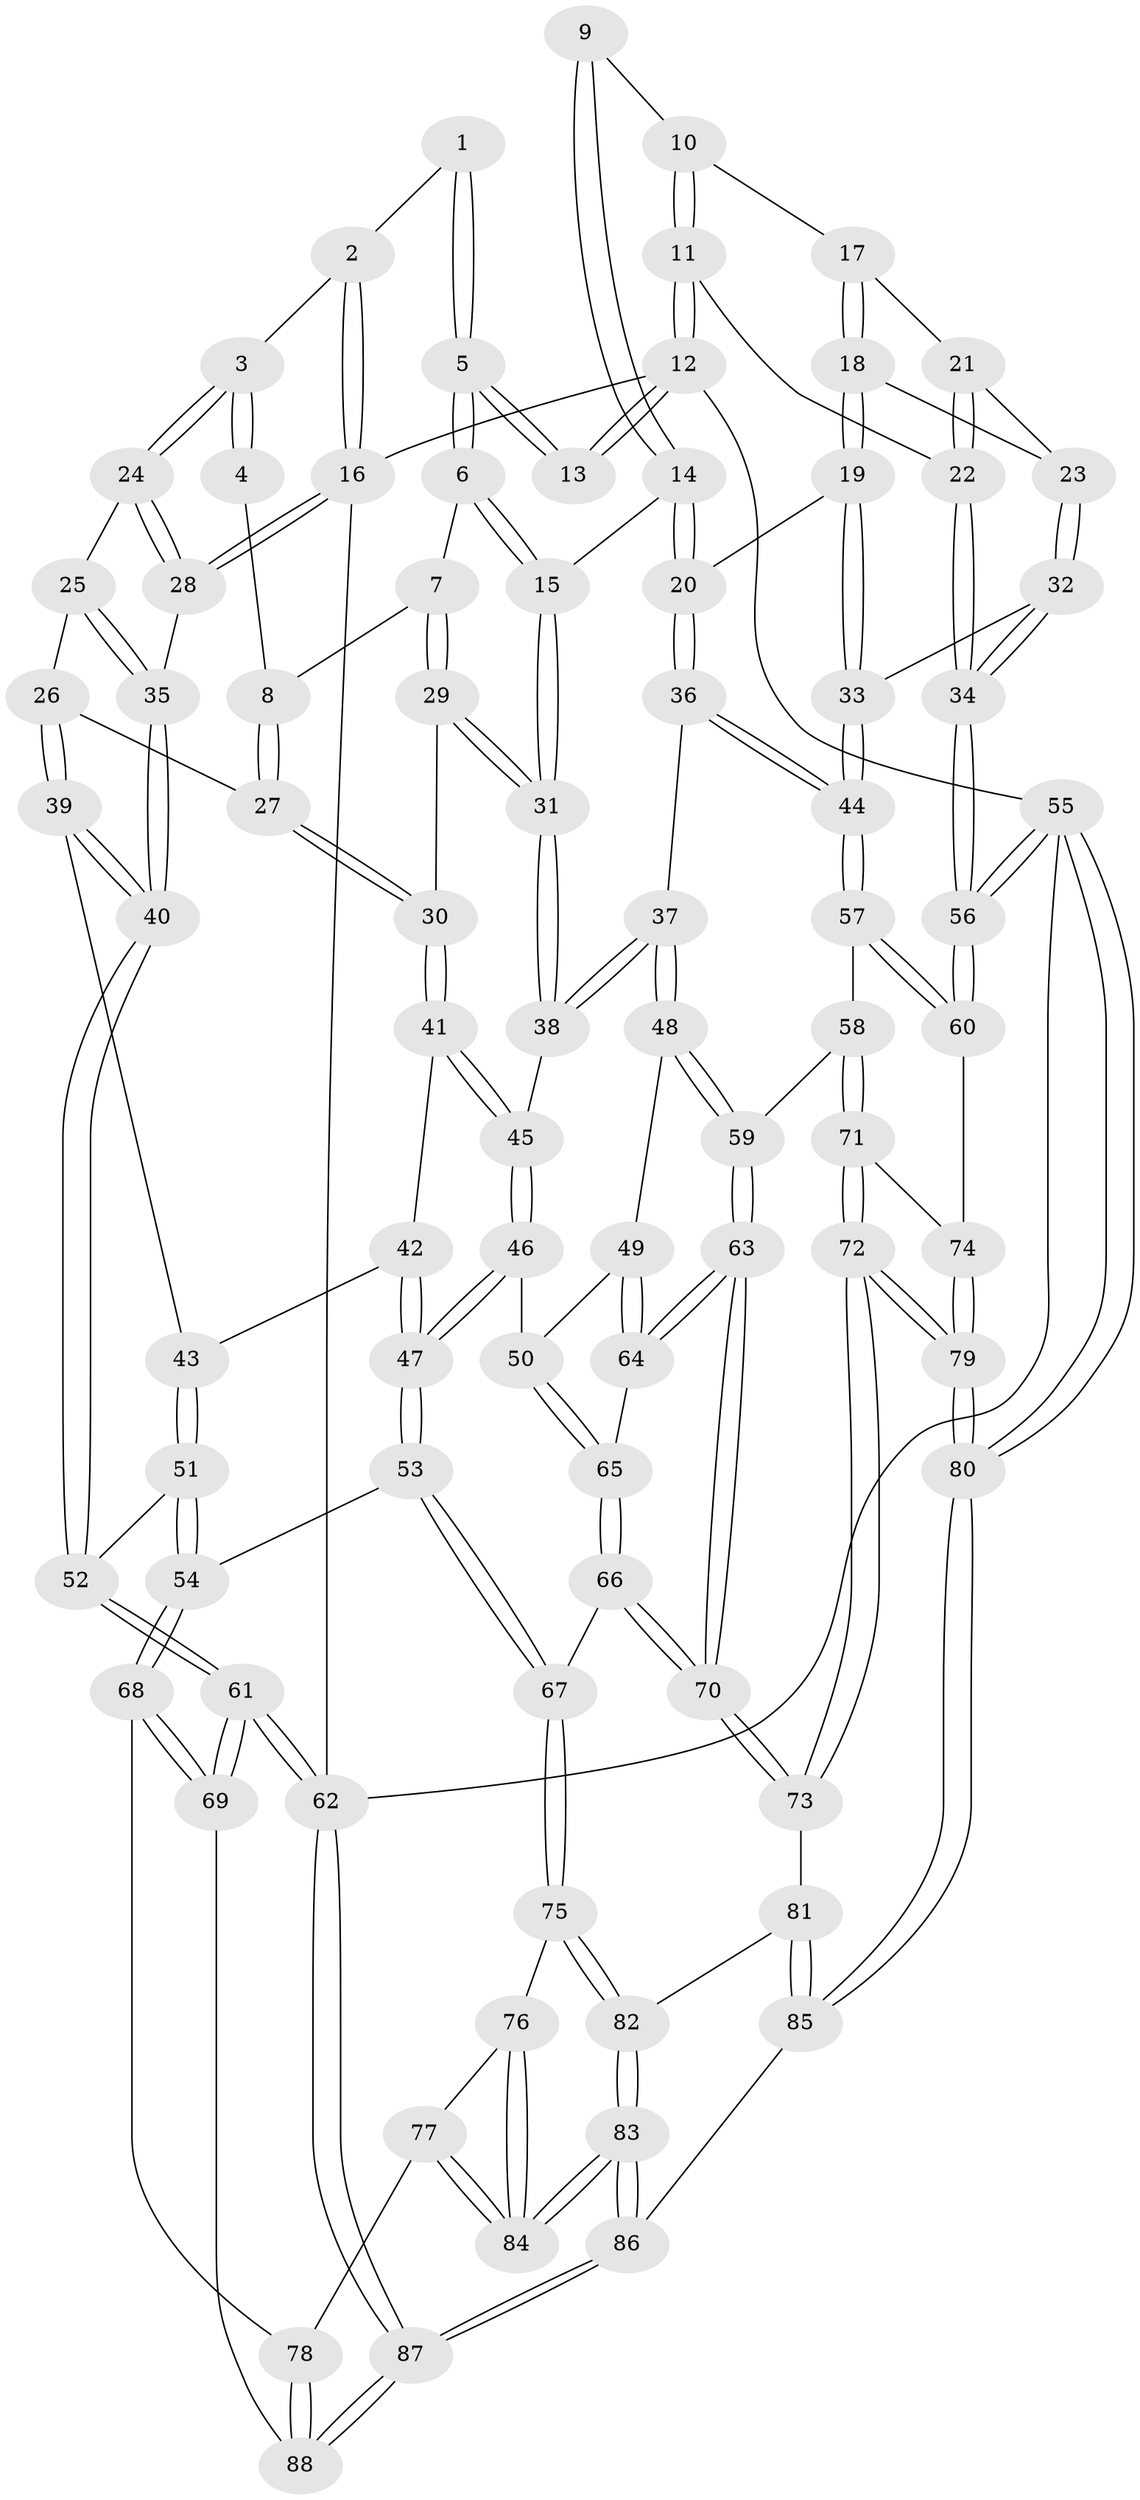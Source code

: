 // Generated by graph-tools (version 1.1) at 2025/27/03/15/25 16:27:56]
// undirected, 88 vertices, 217 edges
graph export_dot {
graph [start="1"]
  node [color=gray90,style=filled];
  1 [pos="+0.2801055761803431+0"];
  2 [pos="+0+0"];
  3 [pos="+0.13621848570554296+0.12802578804056297"];
  4 [pos="+0.25784065329602057+0"];
  5 [pos="+0.5167448332750088+0"];
  6 [pos="+0.514880957309964+0"];
  7 [pos="+0.4423602789135033+0.1251964471501498"];
  8 [pos="+0.2524552943500038+0.10368529436899136"];
  9 [pos="+0.7781430029594569+0.003654136498865605"];
  10 [pos="+0.8485645527430556+0.07452047276878128"];
  11 [pos="+1+0"];
  12 [pos="+1+0"];
  13 [pos="+0.683866116498805+0"];
  14 [pos="+0.7137554445272524+0.2066820942799397"];
  15 [pos="+0.658223274083015+0.19081814552872992"];
  16 [pos="+0+0"];
  17 [pos="+0.848773795137692+0.0748819712514745"];
  18 [pos="+0.8515790117423536+0.11401147611520032"];
  19 [pos="+0.7845771244307356+0.22076755763333936"];
  20 [pos="+0.7323020378133485+0.22511429284193432"];
  21 [pos="+0.9159890693762636+0.08824518887762317"];
  22 [pos="+1+0.05654947329390833"];
  23 [pos="+0.9305561018987947+0.1908174914487653"];
  24 [pos="+0.14014286113406968+0.15824484206346554"];
  25 [pos="+0.16603091813398219+0.19819869546870147"];
  26 [pos="+0.17720756486266803+0.20656722817535314"];
  27 [pos="+0.20788726902902974+0.20663380672813603"];
  28 [pos="+0+0"];
  29 [pos="+0.4417695726792596+0.13514889824213225"];
  30 [pos="+0.2543832372588781+0.23749234087817123"];
  31 [pos="+0.5036080859919568+0.2715475121901678"];
  32 [pos="+1+0.3107741988005805"];
  33 [pos="+1+0.31255881610198616"];
  34 [pos="+1+0.31155505911079556"];
  35 [pos="+0+0.23760297971893066"];
  36 [pos="+0.7130210595110135+0.38136904288201323"];
  37 [pos="+0.5430157484227368+0.3685676099035673"];
  38 [pos="+0.4936726744149436+0.32954120265010517"];
  39 [pos="+0.10646787767026632+0.31521625169848083"];
  40 [pos="+0+0.3296966271077278"];
  41 [pos="+0.27203896127367005+0.2737747333298178"];
  42 [pos="+0.26612764103360415+0.31250778474447627"];
  43 [pos="+0.14449789960163914+0.40114197682040376"];
  44 [pos="+0.7789926342886646+0.4590801253310526"];
  45 [pos="+0.4809608516708886+0.3356202631364503"];
  46 [pos="+0.3678401431257147+0.469461616966926"];
  47 [pos="+0.3107295510621827+0.4918073594290404"];
  48 [pos="+0.5544998716334381+0.46458638651931483"];
  49 [pos="+0.5373251918716669+0.5092952204552823"];
  50 [pos="+0.40850882175552433+0.4965129611035162"];
  51 [pos="+0.1450257263943017+0.4849607878044304"];
  52 [pos="+0+0.384899229163526"];
  53 [pos="+0.2354532410439718+0.571064799661678"];
  54 [pos="+0.20761154669274373+0.5728379372768042"];
  55 [pos="+1+1"];
  56 [pos="+1+0.6293729608461791"];
  57 [pos="+0.7731529019138449+0.5068572940052023"];
  58 [pos="+0.7716333101856091+0.5088394192228988"];
  59 [pos="+0.6860476833644259+0.5314818339713591"];
  60 [pos="+1+0.6356168662552721"];
  61 [pos="+0+0.7963452851985094"];
  62 [pos="+0+1"];
  63 [pos="+0.5684091935685054+0.6169381111469375"];
  64 [pos="+0.5402837403729207+0.5721510929027247"];
  65 [pos="+0.4609393347035282+0.5618448060836811"];
  66 [pos="+0.39212726453384333+0.6893329677906779"];
  67 [pos="+0.35740267902739553+0.6876341203150367"];
  68 [pos="+0.042034065559969594+0.7312176967826438"];
  69 [pos="+0+0.7819584391624108"];
  70 [pos="+0.5557276659867136+0.7364371934193487"];
  71 [pos="+0.7583546779713846+0.6476963217418524"];
  72 [pos="+0.6385097957336426+0.7819372972326537"];
  73 [pos="+0.5671211492609252+0.7520055099851582"];
  74 [pos="+0.8775493944369626+0.7187636927114623"];
  75 [pos="+0.3447033983299522+0.7307014305125406"];
  76 [pos="+0.3292736376723194+0.7552888539507215"];
  77 [pos="+0.18293738421659+0.8301009344474894"];
  78 [pos="+0.17434369260547122+0.8288639739101237"];
  79 [pos="+0.7952394360703958+1"];
  80 [pos="+0.8688651231370309+1"];
  81 [pos="+0.4980182256557042+0.8362171709409847"];
  82 [pos="+0.4037841145962477+0.8540946567113996"];
  83 [pos="+0.32902880821861+0.9317287312574761"];
  84 [pos="+0.31050716956800684+0.9018891522130527"];
  85 [pos="+0.44210215765555333+1"];
  86 [pos="+0.3536027938014287+1"];
  87 [pos="+0.2768603075599805+1"];
  88 [pos="+0.1781339117571147+1"];
  1 -- 2;
  1 -- 5;
  1 -- 5;
  2 -- 3;
  2 -- 16;
  2 -- 16;
  3 -- 4;
  3 -- 4;
  3 -- 24;
  3 -- 24;
  4 -- 8;
  5 -- 6;
  5 -- 6;
  5 -- 13;
  5 -- 13;
  6 -- 7;
  6 -- 15;
  6 -- 15;
  7 -- 8;
  7 -- 29;
  7 -- 29;
  8 -- 27;
  8 -- 27;
  9 -- 10;
  9 -- 14;
  9 -- 14;
  10 -- 11;
  10 -- 11;
  10 -- 17;
  11 -- 12;
  11 -- 12;
  11 -- 22;
  12 -- 13;
  12 -- 13;
  12 -- 16;
  12 -- 55;
  14 -- 15;
  14 -- 20;
  14 -- 20;
  15 -- 31;
  15 -- 31;
  16 -- 28;
  16 -- 28;
  16 -- 62;
  17 -- 18;
  17 -- 18;
  17 -- 21;
  18 -- 19;
  18 -- 19;
  18 -- 23;
  19 -- 20;
  19 -- 33;
  19 -- 33;
  20 -- 36;
  20 -- 36;
  21 -- 22;
  21 -- 22;
  21 -- 23;
  22 -- 34;
  22 -- 34;
  23 -- 32;
  23 -- 32;
  24 -- 25;
  24 -- 28;
  24 -- 28;
  25 -- 26;
  25 -- 35;
  25 -- 35;
  26 -- 27;
  26 -- 39;
  26 -- 39;
  27 -- 30;
  27 -- 30;
  28 -- 35;
  29 -- 30;
  29 -- 31;
  29 -- 31;
  30 -- 41;
  30 -- 41;
  31 -- 38;
  31 -- 38;
  32 -- 33;
  32 -- 34;
  32 -- 34;
  33 -- 44;
  33 -- 44;
  34 -- 56;
  34 -- 56;
  35 -- 40;
  35 -- 40;
  36 -- 37;
  36 -- 44;
  36 -- 44;
  37 -- 38;
  37 -- 38;
  37 -- 48;
  37 -- 48;
  38 -- 45;
  39 -- 40;
  39 -- 40;
  39 -- 43;
  40 -- 52;
  40 -- 52;
  41 -- 42;
  41 -- 45;
  41 -- 45;
  42 -- 43;
  42 -- 47;
  42 -- 47;
  43 -- 51;
  43 -- 51;
  44 -- 57;
  44 -- 57;
  45 -- 46;
  45 -- 46;
  46 -- 47;
  46 -- 47;
  46 -- 50;
  47 -- 53;
  47 -- 53;
  48 -- 49;
  48 -- 59;
  48 -- 59;
  49 -- 50;
  49 -- 64;
  49 -- 64;
  50 -- 65;
  50 -- 65;
  51 -- 52;
  51 -- 54;
  51 -- 54;
  52 -- 61;
  52 -- 61;
  53 -- 54;
  53 -- 67;
  53 -- 67;
  54 -- 68;
  54 -- 68;
  55 -- 56;
  55 -- 56;
  55 -- 80;
  55 -- 80;
  55 -- 62;
  56 -- 60;
  56 -- 60;
  57 -- 58;
  57 -- 60;
  57 -- 60;
  58 -- 59;
  58 -- 71;
  58 -- 71;
  59 -- 63;
  59 -- 63;
  60 -- 74;
  61 -- 62;
  61 -- 62;
  61 -- 69;
  61 -- 69;
  62 -- 87;
  62 -- 87;
  63 -- 64;
  63 -- 64;
  63 -- 70;
  63 -- 70;
  64 -- 65;
  65 -- 66;
  65 -- 66;
  66 -- 67;
  66 -- 70;
  66 -- 70;
  67 -- 75;
  67 -- 75;
  68 -- 69;
  68 -- 69;
  68 -- 78;
  69 -- 88;
  70 -- 73;
  70 -- 73;
  71 -- 72;
  71 -- 72;
  71 -- 74;
  72 -- 73;
  72 -- 73;
  72 -- 79;
  72 -- 79;
  73 -- 81;
  74 -- 79;
  74 -- 79;
  75 -- 76;
  75 -- 82;
  75 -- 82;
  76 -- 77;
  76 -- 84;
  76 -- 84;
  77 -- 78;
  77 -- 84;
  77 -- 84;
  78 -- 88;
  78 -- 88;
  79 -- 80;
  79 -- 80;
  80 -- 85;
  80 -- 85;
  81 -- 82;
  81 -- 85;
  81 -- 85;
  82 -- 83;
  82 -- 83;
  83 -- 84;
  83 -- 84;
  83 -- 86;
  83 -- 86;
  85 -- 86;
  86 -- 87;
  86 -- 87;
  87 -- 88;
  87 -- 88;
}
